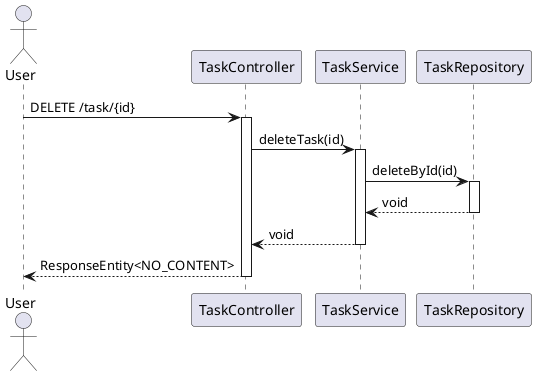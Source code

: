 @startuml
actor User
User -> TaskController: DELETE /task/{id}
activate TaskController
TaskController -> TaskService: deleteTask(id)
activate TaskService
TaskService -> TaskRepository: deleteById(id)
activate TaskRepository
TaskRepository --> TaskService: void
deactivate TaskRepository
TaskService --> TaskController: void
deactivate TaskService
TaskController --> User: ResponseEntity<NO_CONTENT>
deactivate TaskController
@enduml

